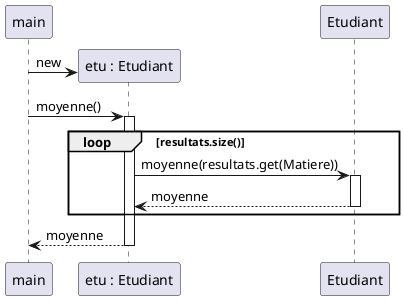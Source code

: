 @startuml
'https://plantuml.com/sequence-diagram

participant "main" as m
participant "etu : Etudiant" as E


create E
m -> E : new

m -> E : moyenne()
activate E

loop resultats.size()
    E -> Etudiant :moyenne(resultats.get(Matiere))
    activate Etudiant
    Etudiant --> E : moyenne
    deactivate Etudiant
end

E --> m : moyenne
deactivate E

@enduml